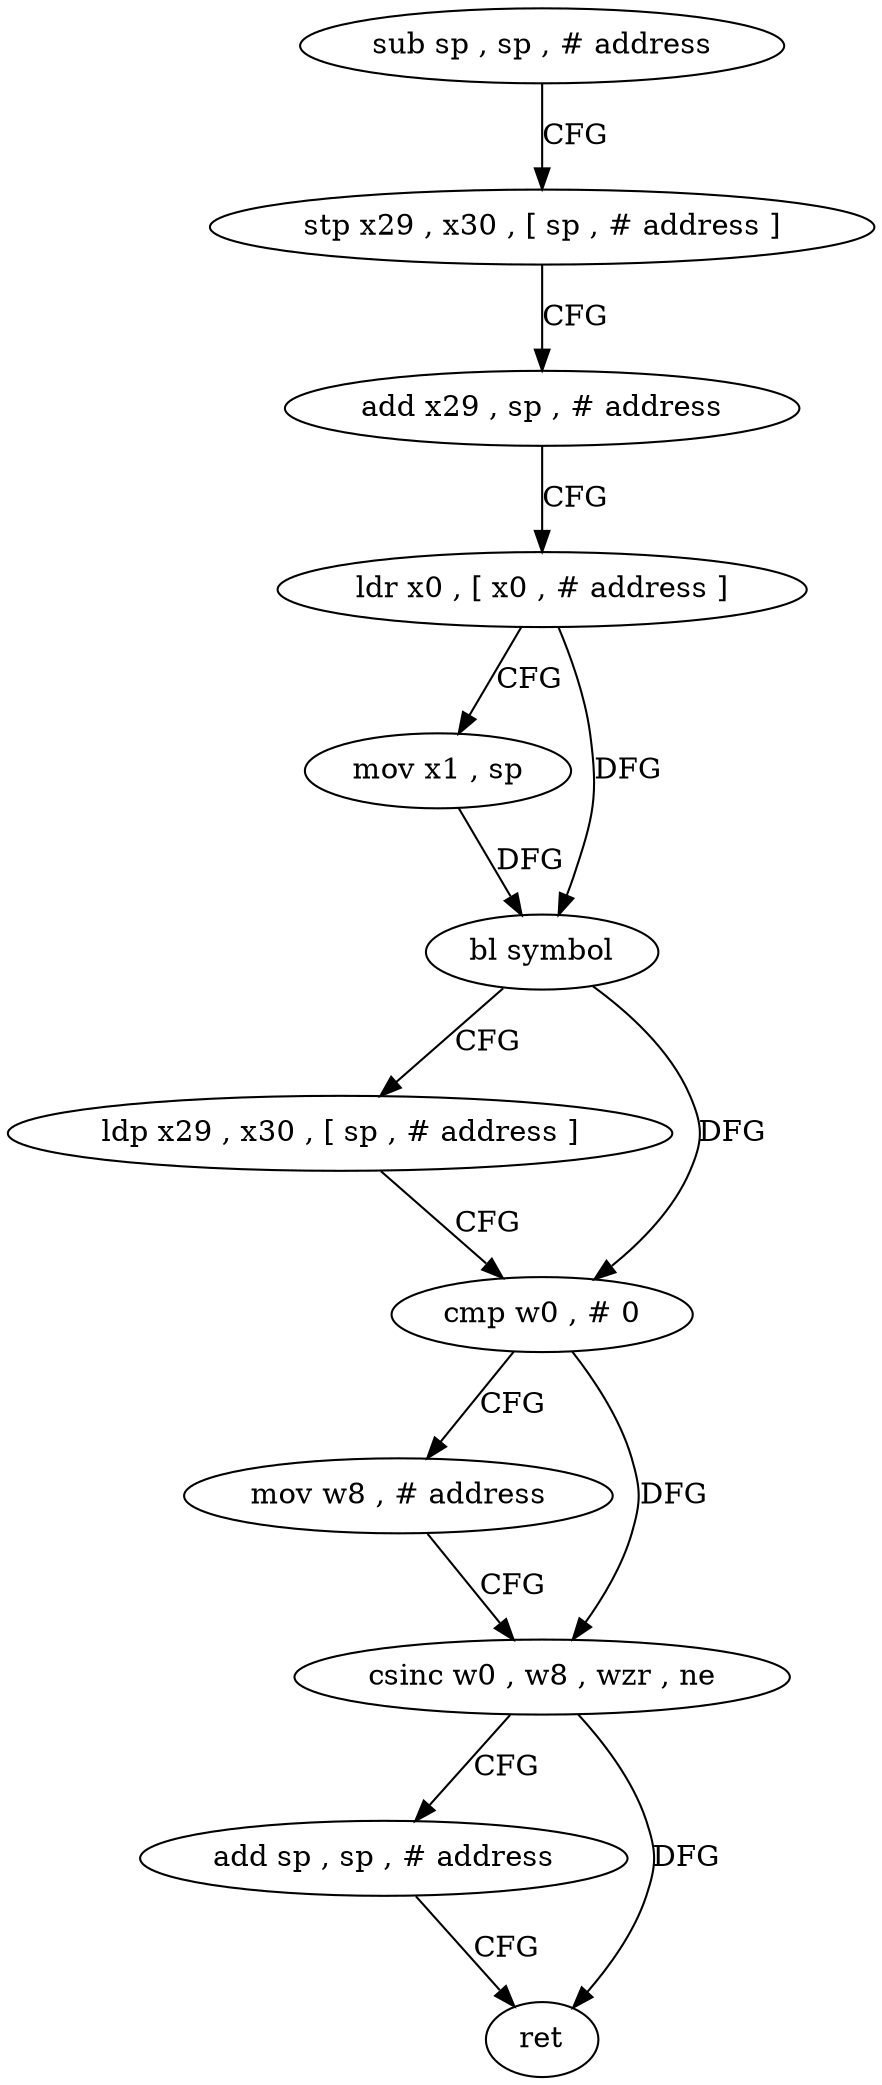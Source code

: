 digraph "func" {
"4210552" [label = "sub sp , sp , # address" ]
"4210556" [label = "stp x29 , x30 , [ sp , # address ]" ]
"4210560" [label = "add x29 , sp , # address" ]
"4210564" [label = "ldr x0 , [ x0 , # address ]" ]
"4210568" [label = "mov x1 , sp" ]
"4210572" [label = "bl symbol" ]
"4210576" [label = "ldp x29 , x30 , [ sp , # address ]" ]
"4210580" [label = "cmp w0 , # 0" ]
"4210584" [label = "mov w8 , # address" ]
"4210588" [label = "csinc w0 , w8 , wzr , ne" ]
"4210592" [label = "add sp , sp , # address" ]
"4210596" [label = "ret" ]
"4210552" -> "4210556" [ label = "CFG" ]
"4210556" -> "4210560" [ label = "CFG" ]
"4210560" -> "4210564" [ label = "CFG" ]
"4210564" -> "4210568" [ label = "CFG" ]
"4210564" -> "4210572" [ label = "DFG" ]
"4210568" -> "4210572" [ label = "DFG" ]
"4210572" -> "4210576" [ label = "CFG" ]
"4210572" -> "4210580" [ label = "DFG" ]
"4210576" -> "4210580" [ label = "CFG" ]
"4210580" -> "4210584" [ label = "CFG" ]
"4210580" -> "4210588" [ label = "DFG" ]
"4210584" -> "4210588" [ label = "CFG" ]
"4210588" -> "4210592" [ label = "CFG" ]
"4210588" -> "4210596" [ label = "DFG" ]
"4210592" -> "4210596" [ label = "CFG" ]
}
